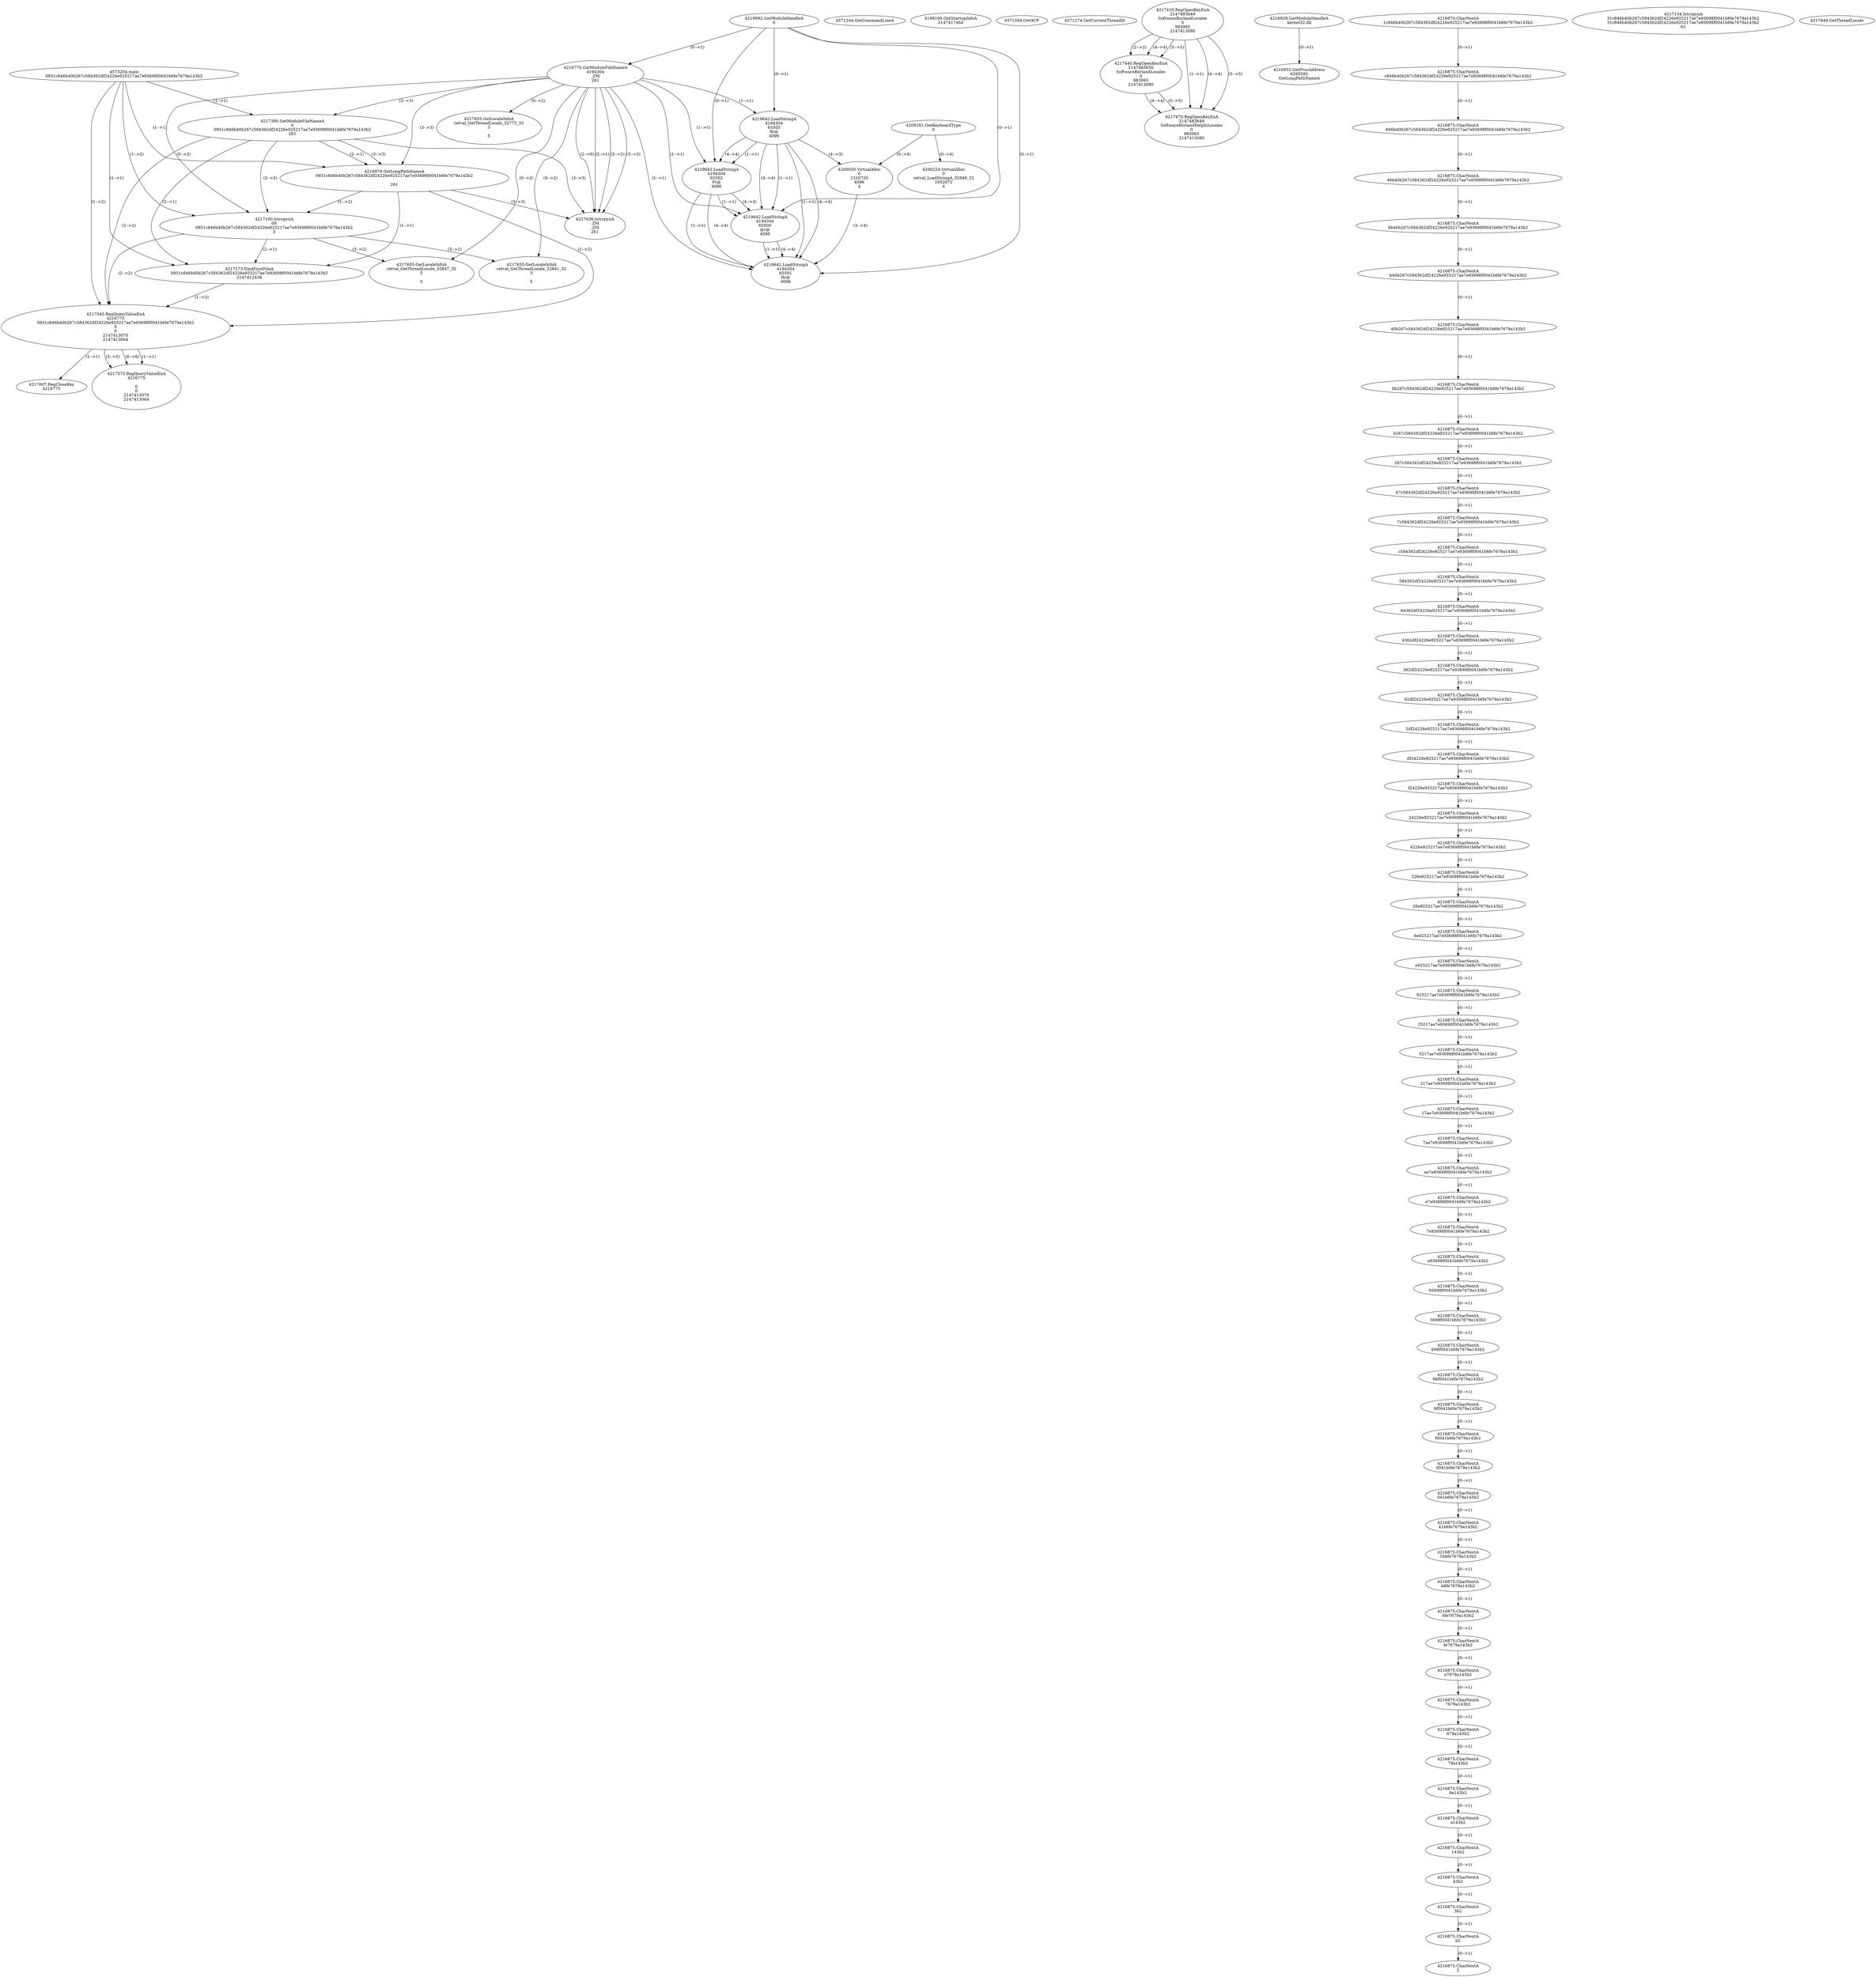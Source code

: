 // Global SCDG with merge call
digraph {
	0 [label="4573204.main
0931c846b40b267c584362df24226e925217ae7e93698f0041b6fe7679a143b2"]
	1 [label="4219992.GetModuleHandleA
0"]
	2 [label="4208181.GetKeyboardType
0"]
	3 [label="4571244.GetCommandLineA
"]
	4 [label="4199190.GetStartupInfoA
2147417464"]
	5 [label="4571264.GetACP
"]
	6 [label="4571274.GetCurrentThreadId
"]
	7 [label="4216770.GetModuleFileNameA
4194304
.ZM
261"]
	1 -> 7 [label="(0-->1)"]
	8 [label="4217380.GetModuleFileNameA
0
0931c846b40b267c584362df24226e925217ae7e93698f0041b6fe7679a143b2
261"]
	0 -> 8 [label="(1-->2)"]
	7 -> 8 [label="(3-->3)"]
	9 [label="4217410.RegOpenKeyExA
2147483649
Software\Borland\Locales
0
983065
2147413080"]
	10 [label="4217440.RegOpenKeyExA
2147483650
Software\Borland\Locales
0
983065
2147413080"]
	9 -> 10 [label="(2-->2)"]
	9 -> 10 [label="(4-->4)"]
	9 -> 10 [label="(5-->5)"]
	11 [label="4217470.RegOpenKeyExA
2147483649
Software\Borland\Delphi\Locales
0
983065
2147413080"]
	9 -> 11 [label="(1-->1)"]
	9 -> 11 [label="(4-->4)"]
	10 -> 11 [label="(4-->4)"]
	9 -> 11 [label="(5-->5)"]
	10 -> 11 [label="(5-->5)"]
	12 [label="4216929.GetModuleHandleA
kernel32.dll"]
	13 [label="4216952.GetProcAddress
6295592
GetLongPathNameA"]
	12 -> 13 [label="(0-->1)"]
	14 [label="4216979.GetLongPathNameA
0931c846b40b267c584362df24226e925217ae7e93698f0041b6fe7679a143b2

261"]
	0 -> 14 [label="(1-->1)"]
	8 -> 14 [label="(2-->1)"]
	7 -> 14 [label="(3-->3)"]
	8 -> 14 [label="(3-->3)"]
	15 [label="4217100.lstrcpynA
09
0931c846b40b267c584362df24226e925217ae7e93698f0041b6fe7679a143b2
3"]
	0 -> 15 [label="(1-->2)"]
	8 -> 15 [label="(2-->2)"]
	14 -> 15 [label="(1-->2)"]
	7 -> 15 [label="(0-->3)"]
	16 [label="4216875.CharNextA
1c846b40b267c584362df24226e925217ae7e93698f0041b6fe7679a143b2"]
	17 [label="4216875.CharNextA
c846b40b267c584362df24226e925217ae7e93698f0041b6fe7679a143b2"]
	16 -> 17 [label="(0-->1)"]
	18 [label="4216875.CharNextA
846b40b267c584362df24226e925217ae7e93698f0041b6fe7679a143b2"]
	17 -> 18 [label="(0-->1)"]
	19 [label="4216875.CharNextA
46b40b267c584362df24226e925217ae7e93698f0041b6fe7679a143b2"]
	18 -> 19 [label="(0-->1)"]
	20 [label="4216875.CharNextA
6b40b267c584362df24226e925217ae7e93698f0041b6fe7679a143b2"]
	19 -> 20 [label="(0-->1)"]
	21 [label="4216875.CharNextA
b40b267c584362df24226e925217ae7e93698f0041b6fe7679a143b2"]
	20 -> 21 [label="(0-->1)"]
	22 [label="4216875.CharNextA
40b267c584362df24226e925217ae7e93698f0041b6fe7679a143b2"]
	21 -> 22 [label="(0-->1)"]
	23 [label="4216875.CharNextA
0b267c584362df24226e925217ae7e93698f0041b6fe7679a143b2"]
	22 -> 23 [label="(0-->1)"]
	24 [label="4216875.CharNextA
b267c584362df24226e925217ae7e93698f0041b6fe7679a143b2"]
	23 -> 24 [label="(0-->1)"]
	25 [label="4216875.CharNextA
267c584362df24226e925217ae7e93698f0041b6fe7679a143b2"]
	24 -> 25 [label="(0-->1)"]
	26 [label="4216875.CharNextA
67c584362df24226e925217ae7e93698f0041b6fe7679a143b2"]
	25 -> 26 [label="(0-->1)"]
	27 [label="4216875.CharNextA
7c584362df24226e925217ae7e93698f0041b6fe7679a143b2"]
	26 -> 27 [label="(0-->1)"]
	28 [label="4216875.CharNextA
c584362df24226e925217ae7e93698f0041b6fe7679a143b2"]
	27 -> 28 [label="(0-->1)"]
	29 [label="4216875.CharNextA
584362df24226e925217ae7e93698f0041b6fe7679a143b2"]
	28 -> 29 [label="(0-->1)"]
	30 [label="4216875.CharNextA
84362df24226e925217ae7e93698f0041b6fe7679a143b2"]
	29 -> 30 [label="(0-->1)"]
	31 [label="4216875.CharNextA
4362df24226e925217ae7e93698f0041b6fe7679a143b2"]
	30 -> 31 [label="(0-->1)"]
	32 [label="4216875.CharNextA
362df24226e925217ae7e93698f0041b6fe7679a143b2"]
	31 -> 32 [label="(0-->1)"]
	33 [label="4216875.CharNextA
62df24226e925217ae7e93698f0041b6fe7679a143b2"]
	32 -> 33 [label="(0-->1)"]
	34 [label="4216875.CharNextA
2df24226e925217ae7e93698f0041b6fe7679a143b2"]
	33 -> 34 [label="(0-->1)"]
	35 [label="4216875.CharNextA
df24226e925217ae7e93698f0041b6fe7679a143b2"]
	34 -> 35 [label="(0-->1)"]
	36 [label="4216875.CharNextA
f24226e925217ae7e93698f0041b6fe7679a143b2"]
	35 -> 36 [label="(0-->1)"]
	37 [label="4216875.CharNextA
24226e925217ae7e93698f0041b6fe7679a143b2"]
	36 -> 37 [label="(0-->1)"]
	38 [label="4216875.CharNextA
4226e925217ae7e93698f0041b6fe7679a143b2"]
	37 -> 38 [label="(0-->1)"]
	39 [label="4216875.CharNextA
226e925217ae7e93698f0041b6fe7679a143b2"]
	38 -> 39 [label="(0-->1)"]
	40 [label="4216875.CharNextA
26e925217ae7e93698f0041b6fe7679a143b2"]
	39 -> 40 [label="(0-->1)"]
	41 [label="4216875.CharNextA
6e925217ae7e93698f0041b6fe7679a143b2"]
	40 -> 41 [label="(0-->1)"]
	42 [label="4216875.CharNextA
e925217ae7e93698f0041b6fe7679a143b2"]
	41 -> 42 [label="(0-->1)"]
	43 [label="4216875.CharNextA
925217ae7e93698f0041b6fe7679a143b2"]
	42 -> 43 [label="(0-->1)"]
	44 [label="4216875.CharNextA
25217ae7e93698f0041b6fe7679a143b2"]
	43 -> 44 [label="(0-->1)"]
	45 [label="4216875.CharNextA
5217ae7e93698f0041b6fe7679a143b2"]
	44 -> 45 [label="(0-->1)"]
	46 [label="4216875.CharNextA
217ae7e93698f0041b6fe7679a143b2"]
	45 -> 46 [label="(0-->1)"]
	47 [label="4216875.CharNextA
17ae7e93698f0041b6fe7679a143b2"]
	46 -> 47 [label="(0-->1)"]
	48 [label="4216875.CharNextA
7ae7e93698f0041b6fe7679a143b2"]
	47 -> 48 [label="(0-->1)"]
	49 [label="4216875.CharNextA
ae7e93698f0041b6fe7679a143b2"]
	48 -> 49 [label="(0-->1)"]
	50 [label="4216875.CharNextA
e7e93698f0041b6fe7679a143b2"]
	49 -> 50 [label="(0-->1)"]
	51 [label="4216875.CharNextA
7e93698f0041b6fe7679a143b2"]
	50 -> 51 [label="(0-->1)"]
	52 [label="4216875.CharNextA
e93698f0041b6fe7679a143b2"]
	51 -> 52 [label="(0-->1)"]
	53 [label="4216875.CharNextA
93698f0041b6fe7679a143b2"]
	52 -> 53 [label="(0-->1)"]
	54 [label="4216875.CharNextA
3698f0041b6fe7679a143b2"]
	53 -> 54 [label="(0-->1)"]
	55 [label="4216875.CharNextA
698f0041b6fe7679a143b2"]
	54 -> 55 [label="(0-->1)"]
	56 [label="4216875.CharNextA
98f0041b6fe7679a143b2"]
	55 -> 56 [label="(0-->1)"]
	57 [label="4216875.CharNextA
8f0041b6fe7679a143b2"]
	56 -> 57 [label="(0-->1)"]
	58 [label="4216875.CharNextA
f0041b6fe7679a143b2"]
	57 -> 58 [label="(0-->1)"]
	59 [label="4216875.CharNextA
0041b6fe7679a143b2"]
	58 -> 59 [label="(0-->1)"]
	60 [label="4216875.CharNextA
041b6fe7679a143b2"]
	59 -> 60 [label="(0-->1)"]
	61 [label="4216875.CharNextA
41b6fe7679a143b2"]
	60 -> 61 [label="(0-->1)"]
	62 [label="4216875.CharNextA
1b6fe7679a143b2"]
	61 -> 62 [label="(0-->1)"]
	63 [label="4216875.CharNextA
b6fe7679a143b2"]
	62 -> 63 [label="(0-->1)"]
	64 [label="4216875.CharNextA
6fe7679a143b2"]
	63 -> 64 [label="(0-->1)"]
	65 [label="4216875.CharNextA
fe7679a143b2"]
	64 -> 65 [label="(0-->1)"]
	66 [label="4216875.CharNextA
e7679a143b2"]
	65 -> 66 [label="(0-->1)"]
	67 [label="4216875.CharNextA
7679a143b2"]
	66 -> 67 [label="(0-->1)"]
	68 [label="4216875.CharNextA
679a143b2"]
	67 -> 68 [label="(0-->1)"]
	69 [label="4216875.CharNextA
79a143b2"]
	68 -> 69 [label="(0-->1)"]
	70 [label="4216875.CharNextA
9a143b2"]
	69 -> 70 [label="(0-->1)"]
	71 [label="4216875.CharNextA
a143b2"]
	70 -> 71 [label="(0-->1)"]
	72 [label="4216875.CharNextA
143b2"]
	71 -> 72 [label="(0-->1)"]
	73 [label="4216875.CharNextA
43b2"]
	72 -> 73 [label="(0-->1)"]
	74 [label="4216875.CharNextA
3b2"]
	73 -> 74 [label="(0-->1)"]
	75 [label="4216875.CharNextA
b2"]
	74 -> 75 [label="(0-->1)"]
	76 [label="4216875.CharNextA
2"]
	75 -> 76 [label="(0-->1)"]
	77 [label="4217154.lstrcpynA
31c846b40b267c584362df24226e925217ae7e93698f0041b6fe7679a143b2
31c846b40b267c584362df24226e925217ae7e93698f0041b6fe7679a143b2
63"]
	78 [label="4217173.FindFirstFileA
0931c846b40b267c584362df24226e925217ae7e93698f0041b6fe7679a143b2
2147412438"]
	0 -> 78 [label="(1-->1)"]
	8 -> 78 [label="(2-->1)"]
	14 -> 78 [label="(1-->1)"]
	15 -> 78 [label="(2-->1)"]
	79 [label="4217543.RegQueryValueExA
4216775
0931c846b40b267c584362df24226e925217ae7e93698f0041b6fe7679a143b2
0
0
2147413070
2147413064"]
	0 -> 79 [label="(1-->2)"]
	8 -> 79 [label="(2-->2)"]
	14 -> 79 [label="(1-->2)"]
	15 -> 79 [label="(2-->2)"]
	78 -> 79 [label="(1-->2)"]
	80 [label="4217607.RegCloseKey
4216775"]
	79 -> 80 [label="(1-->1)"]
	81 [label="4217636.lstrcpynA
.ZM
.ZM
261"]
	7 -> 81 [label="(2-->1)"]
	7 -> 81 [label="(2-->2)"]
	7 -> 81 [label="(3-->3)"]
	8 -> 81 [label="(3-->3)"]
	14 -> 81 [label="(3-->3)"]
	7 -> 81 [label="(2-->0)"]
	82 [label="4217649.GetThreadLocale
"]
	83 [label="4217655.GetLocaleInfoA
retval_GetThreadLocale_32841_32
3

5"]
	7 -> 83 [label="(0-->2)"]
	15 -> 83 [label="(3-->2)"]
	84 [label="4219642.LoadStringA
4194304
65503
Xr@
4096"]
	1 -> 84 [label="(0-->1)"]
	7 -> 84 [label="(1-->1)"]
	85 [label="4200030.VirtualAlloc
0
1310720
4096
4"]
	84 -> 85 [label="(4-->3)"]
	2 -> 85 [label="(0-->4)"]
	86 [label="4217573.RegQueryValueExA
4216775

0
0
2147413070
2147413064"]
	79 -> 86 [label="(1-->1)"]
	79 -> 86 [label="(5-->5)"]
	79 -> 86 [label="(6-->6)"]
	87 [label="4217655.GetLocaleInfoA
retval_GetThreadLocale_32847_32
3

5"]
	7 -> 87 [label="(0-->2)"]
	15 -> 87 [label="(3-->2)"]
	88 [label="4219642.LoadStringA
4194304
65502
Pr@
4096"]
	1 -> 88 [label="(0-->1)"]
	7 -> 88 [label="(1-->1)"]
	84 -> 88 [label="(1-->1)"]
	84 -> 88 [label="(4-->4)"]
	89 [label="4200224.VirtualAlloc
0
retval_LoadStringA_32849_32
1052672
4"]
	2 -> 89 [label="(0-->4)"]
	90 [label="4217655.GetLocaleInfoA
retval_GetThreadLocale_32772_32
3

5"]
	7 -> 90 [label="(0-->2)"]
	91 [label="4219642.LoadStringA
4194304
65500
@r@
4096"]
	1 -> 91 [label="(0-->1)"]
	7 -> 91 [label="(1-->1)"]
	84 -> 91 [label="(1-->1)"]
	88 -> 91 [label="(1-->1)"]
	84 -> 91 [label="(4-->4)"]
	88 -> 91 [label="(4-->4)"]
	92 [label="4219642.LoadStringA
4194304
65501
Hr@
4096"]
	1 -> 92 [label="(0-->1)"]
	7 -> 92 [label="(1-->1)"]
	84 -> 92 [label="(1-->1)"]
	88 -> 92 [label="(1-->1)"]
	91 -> 92 [label="(1-->1)"]
	84 -> 92 [label="(4-->4)"]
	85 -> 92 [label="(3-->4)"]
	88 -> 92 [label="(4-->4)"]
	91 -> 92 [label="(4-->4)"]
}
